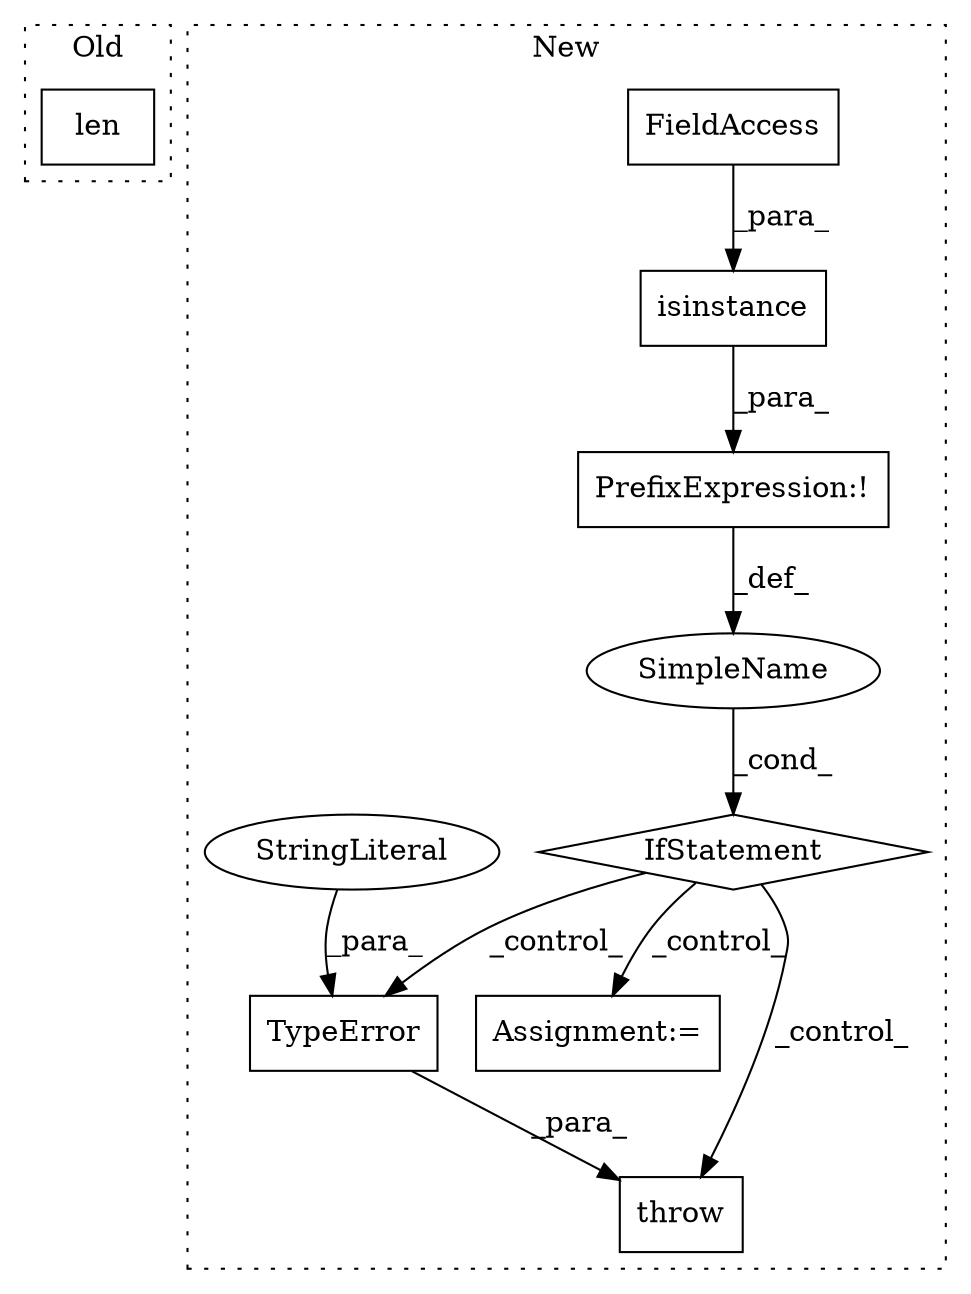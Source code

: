 digraph G {
subgraph cluster0 {
1 [label="len" a="32" s="436,453" l="4,1" shape="box"];
label = "Old";
style="dotted";
}
subgraph cluster1 {
2 [label="TypeError" a="32" s="772,814" l="10,1" shape="box"];
3 [label="isinstance" a="32" s="548,593" l="11,1" shape="box"];
4 [label="FieldAccess" a="22" s="573" l="20" shape="box"];
5 [label="IfStatement" a="25" s="543,594" l="4,2" shape="diamond"];
6 [label="PrefixExpression:!" a="38" s="547" l="1" shape="box"];
7 [label="SimpleName" a="42" s="" l="" shape="ellipse"];
8 [label="StringLiteral" a="45" s="782" l="32" shape="ellipse"];
9 [label="Assignment:=" a="7" s="1302" l="1" shape="box"];
10 [label="throw" a="53" s="766" l="6" shape="box"];
label = "New";
style="dotted";
}
2 -> 10 [label="_para_"];
3 -> 6 [label="_para_"];
4 -> 3 [label="_para_"];
5 -> 9 [label="_control_"];
5 -> 10 [label="_control_"];
5 -> 2 [label="_control_"];
6 -> 7 [label="_def_"];
7 -> 5 [label="_cond_"];
8 -> 2 [label="_para_"];
}